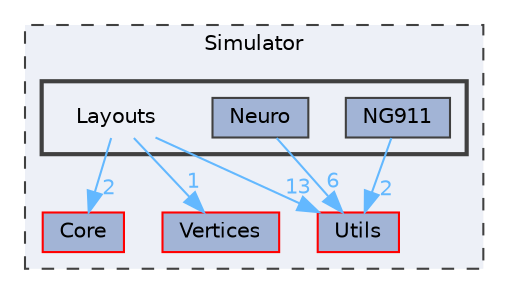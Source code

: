 digraph "Simulator/Layouts"
{
 // LATEX_PDF_SIZE
  bgcolor="transparent";
  edge [fontname=Helvetica,fontsize=10,labelfontname=Helvetica,labelfontsize=10];
  node [fontname=Helvetica,fontsize=10,shape=box,height=0.2,width=0.4];
  compound=true
  subgraph clusterdir_02de32643c62db6df59640b35d9a9cf0 {
    graph [ bgcolor="#edf0f7", pencolor="grey25", label="Simulator", fontname=Helvetica,fontsize=10 style="filled,dashed", URL="dir_02de32643c62db6df59640b35d9a9cf0.html",tooltip=""]
  dir_7119e39fba25347656c358c78b4b5d07 [label="Core", fillcolor="#a2b4d6", color="red", style="filled", URL="dir_7119e39fba25347656c358c78b4b5d07.html",tooltip=""];
  dir_d8060c2cba75c9e0fc05c677ef9a9400 [label="Vertices", fillcolor="#a2b4d6", color="red", style="filled", URL="dir_d8060c2cba75c9e0fc05c677ef9a9400.html",tooltip=""];
  dir_a0272814d0434af1122b2c8b7d064f8e [label="Utils", fillcolor="#a2b4d6", color="red", style="filled", URL="dir_a0272814d0434af1122b2c8b7d064f8e.html",tooltip=""];
  subgraph clusterdir_3ac08e5f9efe403e3352678b4856c4fc {
    graph [ bgcolor="#edf0f7", pencolor="grey25", label="", fontname=Helvetica,fontsize=10 style="filled,bold", URL="dir_3ac08e5f9efe403e3352678b4856c4fc.html",tooltip=""]
    dir_3ac08e5f9efe403e3352678b4856c4fc [shape=plaintext, label="Layouts"];
  dir_a9bec0fceaa6023d8353fb4f737cd950 [label="Neuro", fillcolor="#a2b4d6", color="grey25", style="filled", URL="dir_a9bec0fceaa6023d8353fb4f737cd950.html",tooltip=""];
  dir_d055dc3df2e840b9618a21d368d01163 [label="NG911", fillcolor="#a2b4d6", color="grey25", style="filled", URL="dir_d055dc3df2e840b9618a21d368d01163.html",tooltip=""];
  }
  }
  dir_3ac08e5f9efe403e3352678b4856c4fc->dir_7119e39fba25347656c358c78b4b5d07 [headlabel="2", labeldistance=1.5 headhref="dir_000007_000001.html" color="steelblue1" fontcolor="steelblue1"];
  dir_3ac08e5f9efe403e3352678b4856c4fc->dir_a0272814d0434af1122b2c8b7d064f8e [headlabel="13", labeldistance=1.5 headhref="dir_000007_000022.html" color="steelblue1" fontcolor="steelblue1"];
  dir_3ac08e5f9efe403e3352678b4856c4fc->dir_d8060c2cba75c9e0fc05c677ef9a9400 [headlabel="1", labeldistance=1.5 headhref="dir_000007_000023.html" color="steelblue1" fontcolor="steelblue1"];
  dir_a9bec0fceaa6023d8353fb4f737cd950->dir_a0272814d0434af1122b2c8b7d064f8e [headlabel="6", labeldistance=1.5 headhref="dir_000011_000022.html" color="steelblue1" fontcolor="steelblue1"];
  dir_d055dc3df2e840b9618a21d368d01163->dir_a0272814d0434af1122b2c8b7d064f8e [headlabel="2", labeldistance=1.5 headhref="dir_000016_000022.html" color="steelblue1" fontcolor="steelblue1"];
}
